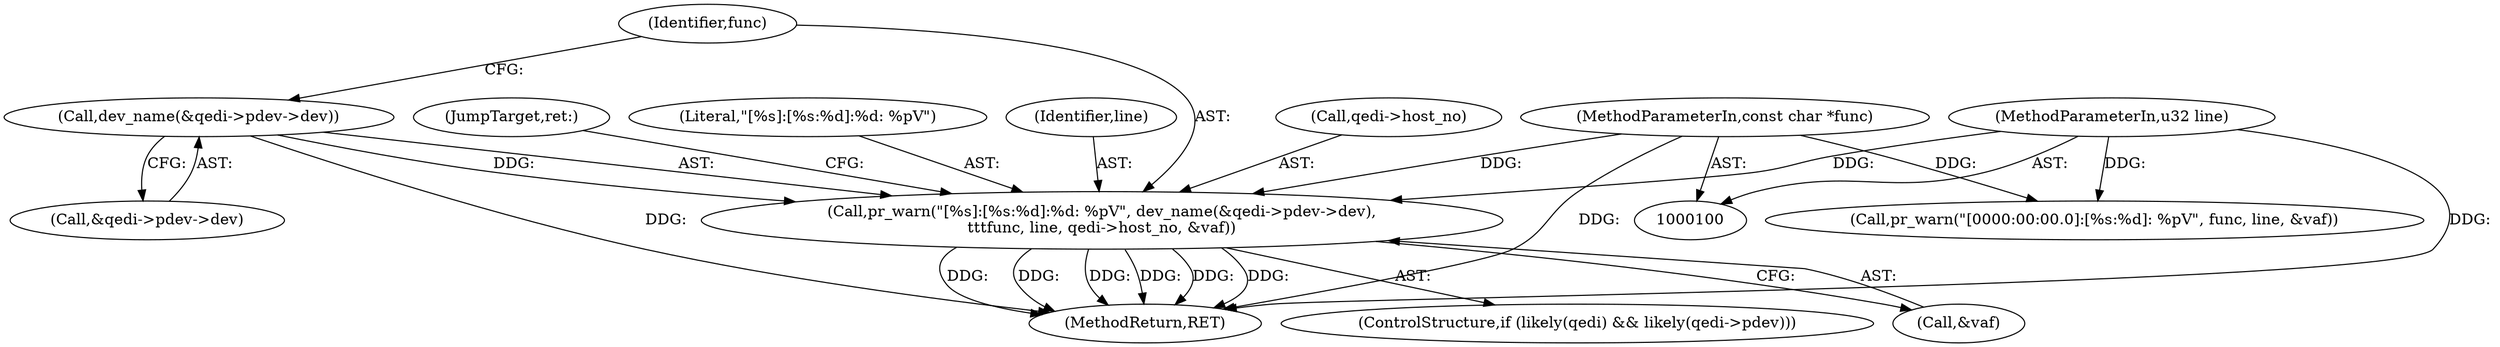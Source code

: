 digraph "0_linux_c09581a52765a85f19fc35340127396d5e3379cc_2@pointer" {
"1000136" [label="(Call,pr_warn(\"[%s]:[%s:%d]:%d: %pV\", dev_name(&qedi->pdev->dev),\n\t\t\tfunc, line, qedi->host_no, &vaf))"];
"1000138" [label="(Call,dev_name(&qedi->pdev->dev))"];
"1000102" [label="(MethodParameterIn,const char *func)"];
"1000103" [label="(MethodParameterIn,u32 line)"];
"1000103" [label="(MethodParameterIn,u32 line)"];
"1000147" [label="(Call,qedi->host_no)"];
"1000159" [label="(JumpTarget,ret:)"];
"1000128" [label="(ControlStructure,if (likely(qedi) && likely(qedi->pdev)))"];
"1000137" [label="(Literal,\"[%s]:[%s:%d]:%d: %pV\")"];
"1000150" [label="(Call,&vaf)"];
"1000146" [label="(Identifier,line)"];
"1000139" [label="(Call,&qedi->pdev->dev)"];
"1000162" [label="(MethodReturn,RET)"];
"1000145" [label="(Identifier,func)"];
"1000136" [label="(Call,pr_warn(\"[%s]:[%s:%d]:%d: %pV\", dev_name(&qedi->pdev->dev),\n\t\t\tfunc, line, qedi->host_no, &vaf))"];
"1000153" [label="(Call,pr_warn(\"[0000:00:00.0]:[%s:%d]: %pV\", func, line, &vaf))"];
"1000102" [label="(MethodParameterIn,const char *func)"];
"1000138" [label="(Call,dev_name(&qedi->pdev->dev))"];
"1000136" -> "1000128"  [label="AST: "];
"1000136" -> "1000150"  [label="CFG: "];
"1000137" -> "1000136"  [label="AST: "];
"1000138" -> "1000136"  [label="AST: "];
"1000145" -> "1000136"  [label="AST: "];
"1000146" -> "1000136"  [label="AST: "];
"1000147" -> "1000136"  [label="AST: "];
"1000150" -> "1000136"  [label="AST: "];
"1000159" -> "1000136"  [label="CFG: "];
"1000136" -> "1000162"  [label="DDG: "];
"1000136" -> "1000162"  [label="DDG: "];
"1000136" -> "1000162"  [label="DDG: "];
"1000136" -> "1000162"  [label="DDG: "];
"1000136" -> "1000162"  [label="DDG: "];
"1000136" -> "1000162"  [label="DDG: "];
"1000138" -> "1000136"  [label="DDG: "];
"1000102" -> "1000136"  [label="DDG: "];
"1000103" -> "1000136"  [label="DDG: "];
"1000138" -> "1000139"  [label="CFG: "];
"1000139" -> "1000138"  [label="AST: "];
"1000145" -> "1000138"  [label="CFG: "];
"1000138" -> "1000162"  [label="DDG: "];
"1000102" -> "1000100"  [label="AST: "];
"1000102" -> "1000162"  [label="DDG: "];
"1000102" -> "1000153"  [label="DDG: "];
"1000103" -> "1000100"  [label="AST: "];
"1000103" -> "1000162"  [label="DDG: "];
"1000103" -> "1000153"  [label="DDG: "];
}
